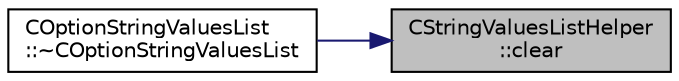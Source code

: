 digraph "CStringValuesListHelper::clear"
{
 // LATEX_PDF_SIZE
  edge [fontname="Helvetica",fontsize="10",labelfontname="Helvetica",labelfontsize="10"];
  node [fontname="Helvetica",fontsize="10",shape=record];
  rankdir="RL";
  Node1 [label="CStringValuesListHelper\l::clear",height=0.2,width=0.4,color="black", fillcolor="grey75", style="filled", fontcolor="black",tooltip=" "];
  Node1 -> Node2 [dir="back",color="midnightblue",fontsize="10",style="solid",fontname="Helvetica"];
  Node2 [label="COptionStringValuesList\l::~COptionStringValuesList",height=0.2,width=0.4,color="black", fillcolor="white", style="filled",URL="$classCOptionStringValuesList.html#a1861fbbacfad08b2da96702f729bc7a3",tooltip=" "];
}
